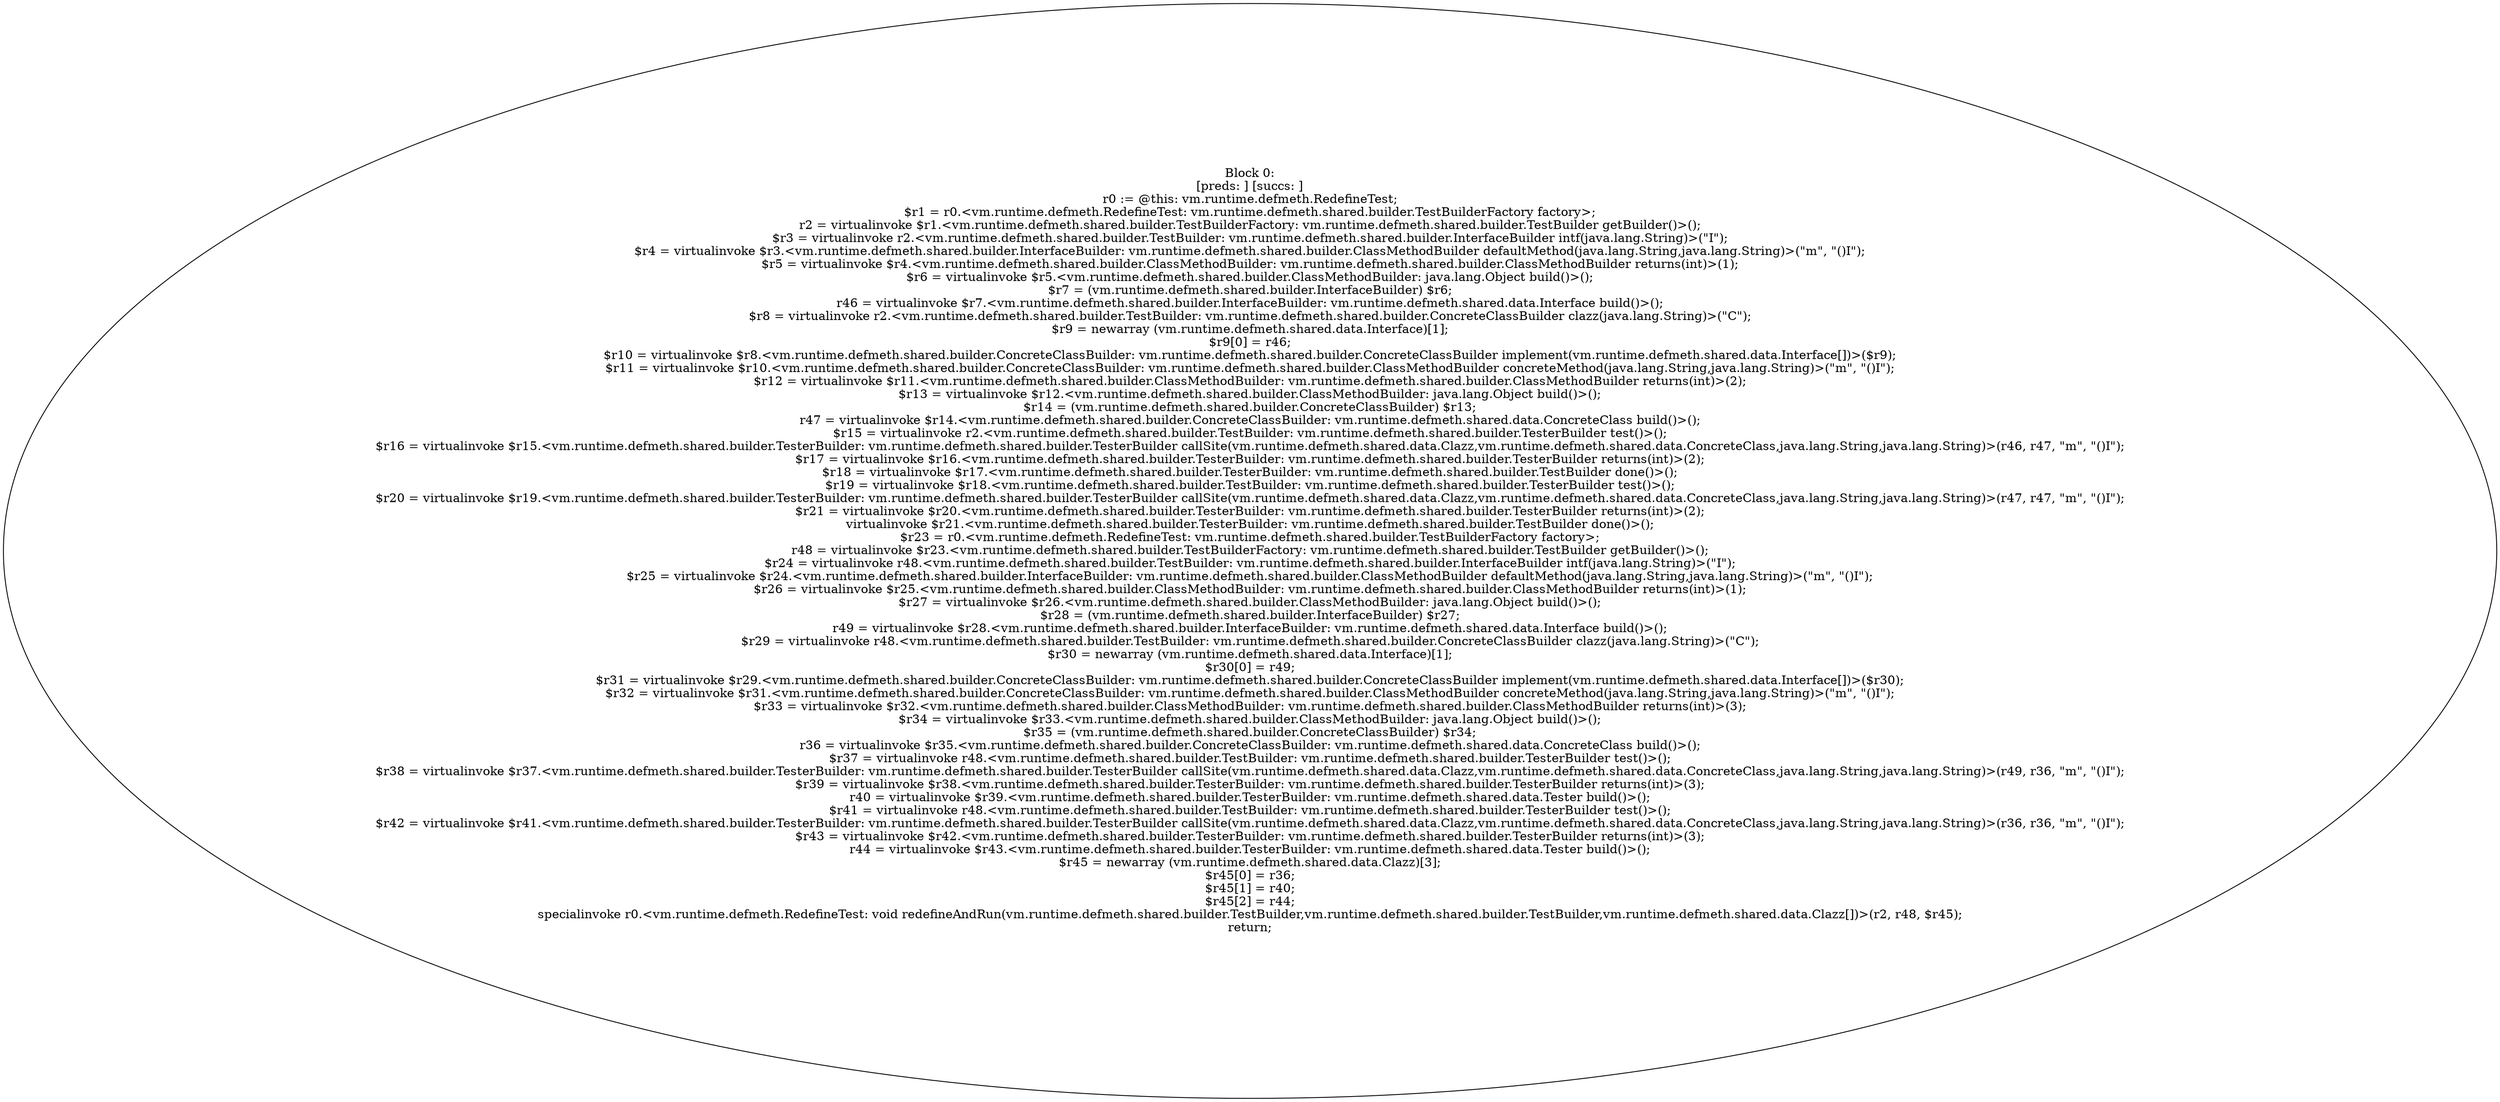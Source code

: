 digraph "unitGraph" {
    "Block 0:
[preds: ] [succs: ]
r0 := @this: vm.runtime.defmeth.RedefineTest;
$r1 = r0.<vm.runtime.defmeth.RedefineTest: vm.runtime.defmeth.shared.builder.TestBuilderFactory factory>;
r2 = virtualinvoke $r1.<vm.runtime.defmeth.shared.builder.TestBuilderFactory: vm.runtime.defmeth.shared.builder.TestBuilder getBuilder()>();
$r3 = virtualinvoke r2.<vm.runtime.defmeth.shared.builder.TestBuilder: vm.runtime.defmeth.shared.builder.InterfaceBuilder intf(java.lang.String)>(\"I\");
$r4 = virtualinvoke $r3.<vm.runtime.defmeth.shared.builder.InterfaceBuilder: vm.runtime.defmeth.shared.builder.ClassMethodBuilder defaultMethod(java.lang.String,java.lang.String)>(\"m\", \"()I\");
$r5 = virtualinvoke $r4.<vm.runtime.defmeth.shared.builder.ClassMethodBuilder: vm.runtime.defmeth.shared.builder.ClassMethodBuilder returns(int)>(1);
$r6 = virtualinvoke $r5.<vm.runtime.defmeth.shared.builder.ClassMethodBuilder: java.lang.Object build()>();
$r7 = (vm.runtime.defmeth.shared.builder.InterfaceBuilder) $r6;
r46 = virtualinvoke $r7.<vm.runtime.defmeth.shared.builder.InterfaceBuilder: vm.runtime.defmeth.shared.data.Interface build()>();
$r8 = virtualinvoke r2.<vm.runtime.defmeth.shared.builder.TestBuilder: vm.runtime.defmeth.shared.builder.ConcreteClassBuilder clazz(java.lang.String)>(\"C\");
$r9 = newarray (vm.runtime.defmeth.shared.data.Interface)[1];
$r9[0] = r46;
$r10 = virtualinvoke $r8.<vm.runtime.defmeth.shared.builder.ConcreteClassBuilder: vm.runtime.defmeth.shared.builder.ConcreteClassBuilder implement(vm.runtime.defmeth.shared.data.Interface[])>($r9);
$r11 = virtualinvoke $r10.<vm.runtime.defmeth.shared.builder.ConcreteClassBuilder: vm.runtime.defmeth.shared.builder.ClassMethodBuilder concreteMethod(java.lang.String,java.lang.String)>(\"m\", \"()I\");
$r12 = virtualinvoke $r11.<vm.runtime.defmeth.shared.builder.ClassMethodBuilder: vm.runtime.defmeth.shared.builder.ClassMethodBuilder returns(int)>(2);
$r13 = virtualinvoke $r12.<vm.runtime.defmeth.shared.builder.ClassMethodBuilder: java.lang.Object build()>();
$r14 = (vm.runtime.defmeth.shared.builder.ConcreteClassBuilder) $r13;
r47 = virtualinvoke $r14.<vm.runtime.defmeth.shared.builder.ConcreteClassBuilder: vm.runtime.defmeth.shared.data.ConcreteClass build()>();
$r15 = virtualinvoke r2.<vm.runtime.defmeth.shared.builder.TestBuilder: vm.runtime.defmeth.shared.builder.TesterBuilder test()>();
$r16 = virtualinvoke $r15.<vm.runtime.defmeth.shared.builder.TesterBuilder: vm.runtime.defmeth.shared.builder.TesterBuilder callSite(vm.runtime.defmeth.shared.data.Clazz,vm.runtime.defmeth.shared.data.ConcreteClass,java.lang.String,java.lang.String)>(r46, r47, \"m\", \"()I\");
$r17 = virtualinvoke $r16.<vm.runtime.defmeth.shared.builder.TesterBuilder: vm.runtime.defmeth.shared.builder.TesterBuilder returns(int)>(2);
$r18 = virtualinvoke $r17.<vm.runtime.defmeth.shared.builder.TesterBuilder: vm.runtime.defmeth.shared.builder.TestBuilder done()>();
$r19 = virtualinvoke $r18.<vm.runtime.defmeth.shared.builder.TestBuilder: vm.runtime.defmeth.shared.builder.TesterBuilder test()>();
$r20 = virtualinvoke $r19.<vm.runtime.defmeth.shared.builder.TesterBuilder: vm.runtime.defmeth.shared.builder.TesterBuilder callSite(vm.runtime.defmeth.shared.data.Clazz,vm.runtime.defmeth.shared.data.ConcreteClass,java.lang.String,java.lang.String)>(r47, r47, \"m\", \"()I\");
$r21 = virtualinvoke $r20.<vm.runtime.defmeth.shared.builder.TesterBuilder: vm.runtime.defmeth.shared.builder.TesterBuilder returns(int)>(2);
virtualinvoke $r21.<vm.runtime.defmeth.shared.builder.TesterBuilder: vm.runtime.defmeth.shared.builder.TestBuilder done()>();
$r23 = r0.<vm.runtime.defmeth.RedefineTest: vm.runtime.defmeth.shared.builder.TestBuilderFactory factory>;
r48 = virtualinvoke $r23.<vm.runtime.defmeth.shared.builder.TestBuilderFactory: vm.runtime.defmeth.shared.builder.TestBuilder getBuilder()>();
$r24 = virtualinvoke r48.<vm.runtime.defmeth.shared.builder.TestBuilder: vm.runtime.defmeth.shared.builder.InterfaceBuilder intf(java.lang.String)>(\"I\");
$r25 = virtualinvoke $r24.<vm.runtime.defmeth.shared.builder.InterfaceBuilder: vm.runtime.defmeth.shared.builder.ClassMethodBuilder defaultMethod(java.lang.String,java.lang.String)>(\"m\", \"()I\");
$r26 = virtualinvoke $r25.<vm.runtime.defmeth.shared.builder.ClassMethodBuilder: vm.runtime.defmeth.shared.builder.ClassMethodBuilder returns(int)>(1);
$r27 = virtualinvoke $r26.<vm.runtime.defmeth.shared.builder.ClassMethodBuilder: java.lang.Object build()>();
$r28 = (vm.runtime.defmeth.shared.builder.InterfaceBuilder) $r27;
r49 = virtualinvoke $r28.<vm.runtime.defmeth.shared.builder.InterfaceBuilder: vm.runtime.defmeth.shared.data.Interface build()>();
$r29 = virtualinvoke r48.<vm.runtime.defmeth.shared.builder.TestBuilder: vm.runtime.defmeth.shared.builder.ConcreteClassBuilder clazz(java.lang.String)>(\"C\");
$r30 = newarray (vm.runtime.defmeth.shared.data.Interface)[1];
$r30[0] = r49;
$r31 = virtualinvoke $r29.<vm.runtime.defmeth.shared.builder.ConcreteClassBuilder: vm.runtime.defmeth.shared.builder.ConcreteClassBuilder implement(vm.runtime.defmeth.shared.data.Interface[])>($r30);
$r32 = virtualinvoke $r31.<vm.runtime.defmeth.shared.builder.ConcreteClassBuilder: vm.runtime.defmeth.shared.builder.ClassMethodBuilder concreteMethod(java.lang.String,java.lang.String)>(\"m\", \"()I\");
$r33 = virtualinvoke $r32.<vm.runtime.defmeth.shared.builder.ClassMethodBuilder: vm.runtime.defmeth.shared.builder.ClassMethodBuilder returns(int)>(3);
$r34 = virtualinvoke $r33.<vm.runtime.defmeth.shared.builder.ClassMethodBuilder: java.lang.Object build()>();
$r35 = (vm.runtime.defmeth.shared.builder.ConcreteClassBuilder) $r34;
r36 = virtualinvoke $r35.<vm.runtime.defmeth.shared.builder.ConcreteClassBuilder: vm.runtime.defmeth.shared.data.ConcreteClass build()>();
$r37 = virtualinvoke r48.<vm.runtime.defmeth.shared.builder.TestBuilder: vm.runtime.defmeth.shared.builder.TesterBuilder test()>();
$r38 = virtualinvoke $r37.<vm.runtime.defmeth.shared.builder.TesterBuilder: vm.runtime.defmeth.shared.builder.TesterBuilder callSite(vm.runtime.defmeth.shared.data.Clazz,vm.runtime.defmeth.shared.data.ConcreteClass,java.lang.String,java.lang.String)>(r49, r36, \"m\", \"()I\");
$r39 = virtualinvoke $r38.<vm.runtime.defmeth.shared.builder.TesterBuilder: vm.runtime.defmeth.shared.builder.TesterBuilder returns(int)>(3);
r40 = virtualinvoke $r39.<vm.runtime.defmeth.shared.builder.TesterBuilder: vm.runtime.defmeth.shared.data.Tester build()>();
$r41 = virtualinvoke r48.<vm.runtime.defmeth.shared.builder.TestBuilder: vm.runtime.defmeth.shared.builder.TesterBuilder test()>();
$r42 = virtualinvoke $r41.<vm.runtime.defmeth.shared.builder.TesterBuilder: vm.runtime.defmeth.shared.builder.TesterBuilder callSite(vm.runtime.defmeth.shared.data.Clazz,vm.runtime.defmeth.shared.data.ConcreteClass,java.lang.String,java.lang.String)>(r36, r36, \"m\", \"()I\");
$r43 = virtualinvoke $r42.<vm.runtime.defmeth.shared.builder.TesterBuilder: vm.runtime.defmeth.shared.builder.TesterBuilder returns(int)>(3);
r44 = virtualinvoke $r43.<vm.runtime.defmeth.shared.builder.TesterBuilder: vm.runtime.defmeth.shared.data.Tester build()>();
$r45 = newarray (vm.runtime.defmeth.shared.data.Clazz)[3];
$r45[0] = r36;
$r45[1] = r40;
$r45[2] = r44;
specialinvoke r0.<vm.runtime.defmeth.RedefineTest: void redefineAndRun(vm.runtime.defmeth.shared.builder.TestBuilder,vm.runtime.defmeth.shared.builder.TestBuilder,vm.runtime.defmeth.shared.data.Clazz[])>(r2, r48, $r45);
return;
"
}
